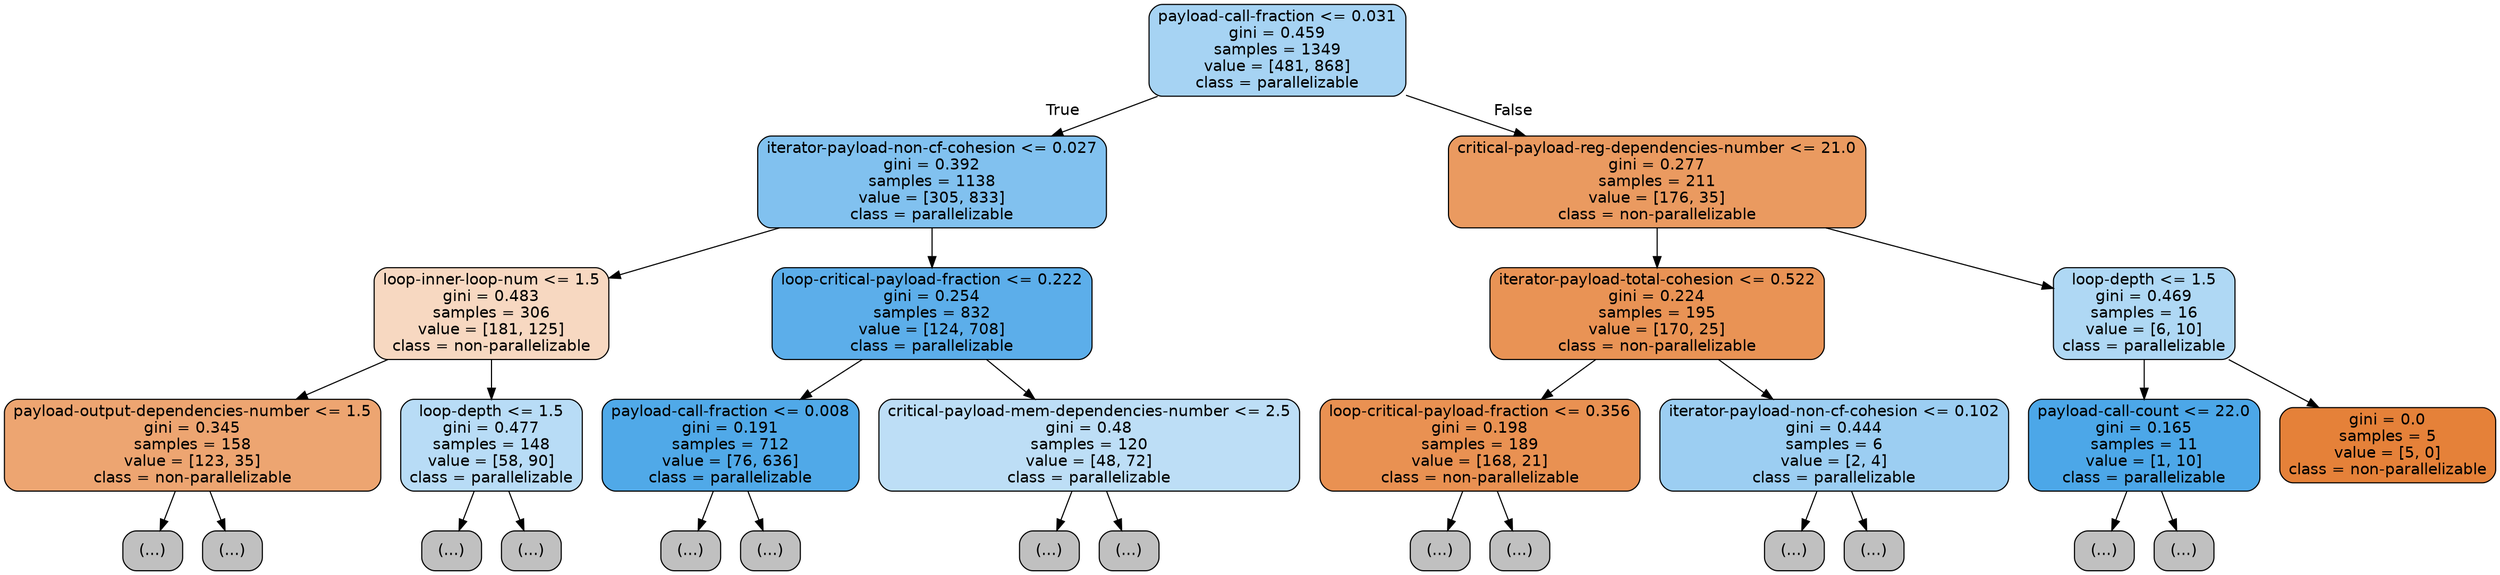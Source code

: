 digraph Tree {
node [shape=box, style="filled, rounded", color="black", fontname=helvetica] ;
edge [fontname=helvetica] ;
0 [label="payload-call-fraction <= 0.031\ngini = 0.459\nsamples = 1349\nvalue = [481, 868]\nclass = parallelizable", fillcolor="#399de572"] ;
1 [label="iterator-payload-non-cf-cohesion <= 0.027\ngini = 0.392\nsamples = 1138\nvalue = [305, 833]\nclass = parallelizable", fillcolor="#399de5a2"] ;
0 -> 1 [labeldistance=2.5, labelangle=45, headlabel="True"] ;
2 [label="loop-inner-loop-num <= 1.5\ngini = 0.483\nsamples = 306\nvalue = [181, 125]\nclass = non-parallelizable", fillcolor="#e581394f"] ;
1 -> 2 ;
3 [label="payload-output-dependencies-number <= 1.5\ngini = 0.345\nsamples = 158\nvalue = [123, 35]\nclass = non-parallelizable", fillcolor="#e58139b6"] ;
2 -> 3 ;
4 [label="(...)", fillcolor="#C0C0C0"] ;
3 -> 4 ;
29 [label="(...)", fillcolor="#C0C0C0"] ;
3 -> 29 ;
38 [label="loop-depth <= 1.5\ngini = 0.477\nsamples = 148\nvalue = [58, 90]\nclass = parallelizable", fillcolor="#399de55b"] ;
2 -> 38 ;
39 [label="(...)", fillcolor="#C0C0C0"] ;
38 -> 39 ;
50 [label="(...)", fillcolor="#C0C0C0"] ;
38 -> 50 ;
75 [label="loop-critical-payload-fraction <= 0.222\ngini = 0.254\nsamples = 832\nvalue = [124, 708]\nclass = parallelizable", fillcolor="#399de5d2"] ;
1 -> 75 ;
76 [label="payload-call-fraction <= 0.008\ngini = 0.191\nsamples = 712\nvalue = [76, 636]\nclass = parallelizable", fillcolor="#399de5e1"] ;
75 -> 76 ;
77 [label="(...)", fillcolor="#C0C0C0"] ;
76 -> 77 ;
180 [label="(...)", fillcolor="#C0C0C0"] ;
76 -> 180 ;
187 [label="critical-payload-mem-dependencies-number <= 2.5\ngini = 0.48\nsamples = 120\nvalue = [48, 72]\nclass = parallelizable", fillcolor="#399de555"] ;
75 -> 187 ;
188 [label="(...)", fillcolor="#C0C0C0"] ;
187 -> 188 ;
205 [label="(...)", fillcolor="#C0C0C0"] ;
187 -> 205 ;
232 [label="critical-payload-reg-dependencies-number <= 21.0\ngini = 0.277\nsamples = 211\nvalue = [176, 35]\nclass = non-parallelizable", fillcolor="#e58139cc"] ;
0 -> 232 [labeldistance=2.5, labelangle=-45, headlabel="False"] ;
233 [label="iterator-payload-total-cohesion <= 0.522\ngini = 0.224\nsamples = 195\nvalue = [170, 25]\nclass = non-parallelizable", fillcolor="#e58139da"] ;
232 -> 233 ;
234 [label="loop-critical-payload-fraction <= 0.356\ngini = 0.198\nsamples = 189\nvalue = [168, 21]\nclass = non-parallelizable", fillcolor="#e58139df"] ;
233 -> 234 ;
235 [label="(...)", fillcolor="#C0C0C0"] ;
234 -> 235 ;
268 [label="(...)", fillcolor="#C0C0C0"] ;
234 -> 268 ;
271 [label="iterator-payload-non-cf-cohesion <= 0.102\ngini = 0.444\nsamples = 6\nvalue = [2, 4]\nclass = parallelizable", fillcolor="#399de57f"] ;
233 -> 271 ;
272 [label="(...)", fillcolor="#C0C0C0"] ;
271 -> 272 ;
273 [label="(...)", fillcolor="#C0C0C0"] ;
271 -> 273 ;
274 [label="loop-depth <= 1.5\ngini = 0.469\nsamples = 16\nvalue = [6, 10]\nclass = parallelizable", fillcolor="#399de566"] ;
232 -> 274 ;
275 [label="payload-call-count <= 22.0\ngini = 0.165\nsamples = 11\nvalue = [1, 10]\nclass = parallelizable", fillcolor="#399de5e6"] ;
274 -> 275 ;
276 [label="(...)", fillcolor="#C0C0C0"] ;
275 -> 276 ;
277 [label="(...)", fillcolor="#C0C0C0"] ;
275 -> 277 ;
278 [label="gini = 0.0\nsamples = 5\nvalue = [5, 0]\nclass = non-parallelizable", fillcolor="#e58139ff"] ;
274 -> 278 ;
}